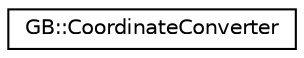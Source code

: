digraph "Graphical Class Hierarchy"
{
  edge [fontname="Helvetica",fontsize="10",labelfontname="Helvetica",labelfontsize="10"];
  node [fontname="Helvetica",fontsize="10",shape=record];
  rankdir="LR";
  Node1 [label="GB::CoordinateConverter",height=0.2,width=0.4,color="black", fillcolor="white", style="filled",URL="$class_g_b_1_1_coordinate_converter.html",tooltip="Converts coordinates between sf window and navigation grid. "];
}
